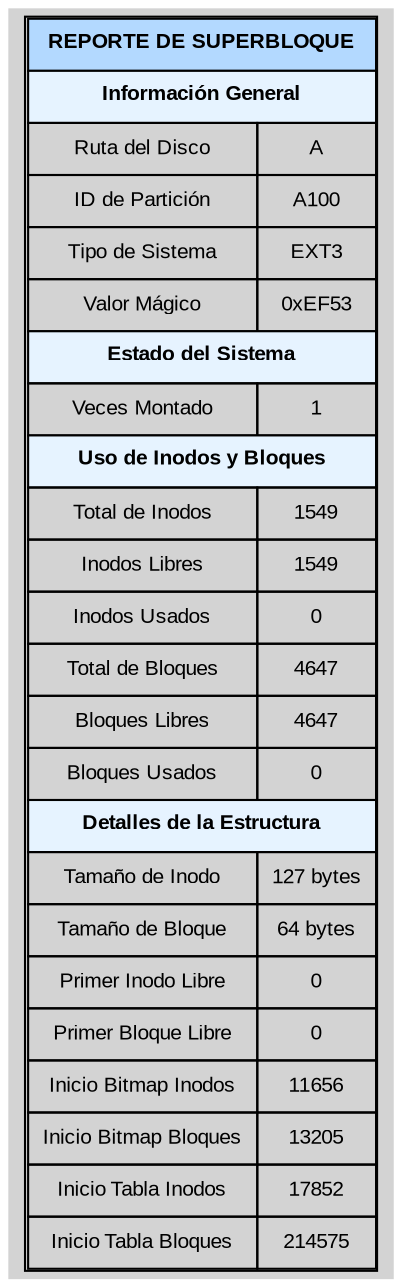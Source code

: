 digraph Superblock_Report {
    rankdir=TB;
    node [fontname="Arial", shape=plaintext, style="filled", fontsize=10];
    graph [bgcolor="#ffffff", pencolor="#333333", penwidth=2.0, style="rounded"];

    superblock [
        label=<
            <TABLE BORDER="1" CELLBORDER="1" CELLSPACING="0" CELLPADDING="6">
                <TR><TD COLSPAN="2" BGCOLOR="#B3D9FF"><B>REPORTE DE SUPERBLOQUE</B></TD></TR>
                <TR><TD COLSPAN="2" BGCOLOR="#E6F3FF"><B>Información General</B></TD></TR>
                <TR><TD>Ruta del Disco</TD><TD>A</TD></TR>
                <TR><TD>ID de Partición</TD><TD>A100</TD></TR>
                <TR><TD>Tipo de Sistema</TD><TD>EXT3</TD></TR>
                <TR><TD>Valor Mágico</TD><TD>0xEF53</TD></TR>
                <TR><TD COLSPAN="2" BGCOLOR="#E6F3FF"><B>Estado del Sistema</B></TD></TR>
                <TR><TD>Veces Montado</TD><TD>1</TD></TR>
                <TR><TD COLSPAN="2" BGCOLOR="#E6F3FF"><B>Uso de Inodos y Bloques</B></TD></TR>
                <TR><TD>Total de Inodos</TD><TD>1549</TD></TR>
                <TR><TD>Inodos Libres</TD><TD>1549</TD></TR>
                <TR><TD>Inodos Usados</TD><TD>0</TD></TR>
                <TR><TD>Total de Bloques</TD><TD>4647</TD></TR>
                <TR><TD>Bloques Libres</TD><TD>4647</TD></TR>
                <TR><TD>Bloques Usados</TD><TD>0</TD></TR>
                <TR><TD COLSPAN="2" BGCOLOR="#E6F3FF"><B>Detalles de la Estructura</B></TD></TR>
                <TR><TD>Tamaño de Inodo</TD><TD>127 bytes</TD></TR>
                <TR><TD>Tamaño de Bloque</TD><TD>64 bytes</TD></TR>
                <TR><TD>Primer Inodo Libre</TD><TD>0</TD></TR>
                <TR><TD>Primer Bloque Libre</TD><TD>0</TD></TR>
                <TR><TD>Inicio Bitmap Inodos</TD><TD>11656</TD></TR>
                <TR><TD>Inicio Bitmap Bloques</TD><TD>13205</TD></TR>
                <TR><TD>Inicio Tabla Inodos</TD><TD>17852</TD></TR>
                <TR><TD>Inicio Tabla Bloques</TD><TD>214575</TD></TR>
            </TABLE>
        >
    ];
}
